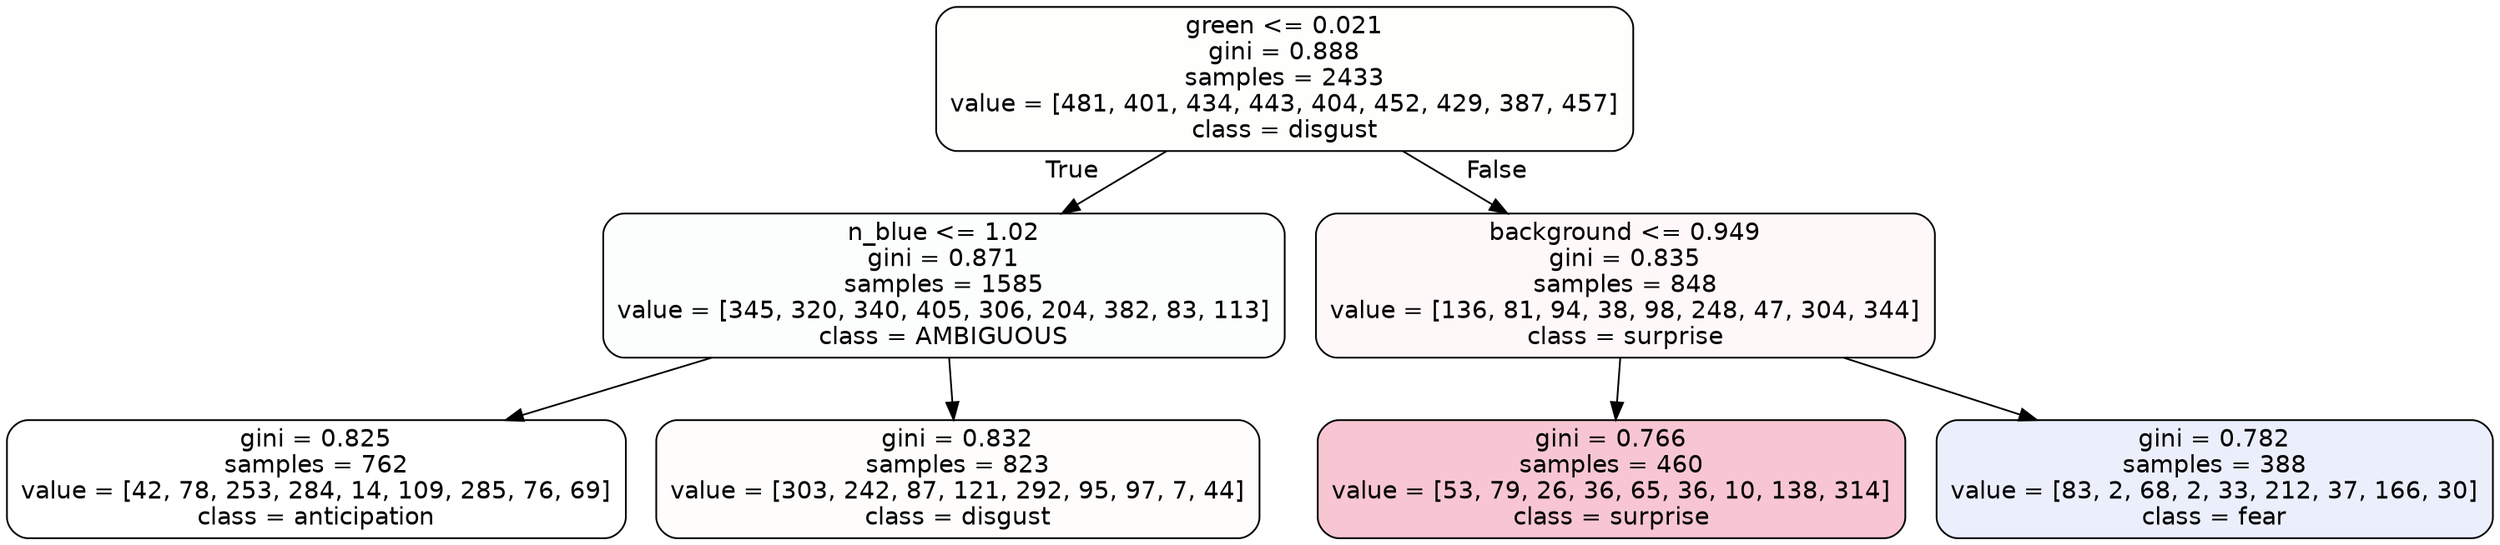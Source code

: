 digraph Tree {
node [shape=box, style="filled, rounded", color="black", fontname=helvetica] ;
edge [fontname=helvetica] ;
0 [label="green <= 0.021\ngini = 0.888\nsamples = 2433\nvalue = [481, 401, 434, 443, 404, 452, 429, 387, 457]\nclass = disgust", fillcolor="#e5813902"] ;
1 [label="n_blue <= 1.02\ngini = 0.871\nsamples = 1585\nvalue = [345, 320, 340, 405, 306, 204, 382, 83, 113]\nclass = AMBIGUOUS", fillcolor="#39e58103"] ;
0 -> 1 [labeldistance=2.5, labelangle=45, headlabel="True"] ;
2 [label="gini = 0.825\nsamples = 762\nvalue = [42, 78, 253, 284, 14, 109, 285, 76, 69]\nclass = anticipation", fillcolor="#8139e500"] ;
1 -> 2 ;
3 [label="gini = 0.832\nsamples = 823\nvalue = [303, 242, 87, 121, 292, 95, 97, 7, 44]\nclass = disgust", fillcolor="#e5813903"] ;
1 -> 3 ;
4 [label="background <= 0.949\ngini = 0.835\nsamples = 848\nvalue = [136, 81, 94, 38, 98, 248, 47, 304, 344]\nclass = surprise", fillcolor="#e5396409"] ;
0 -> 4 [labeldistance=2.5, labelangle=-45, headlabel="False"] ;
5 [label="gini = 0.766\nsamples = 460\nvalue = [53, 79, 26, 36, 65, 36, 10, 138, 314]\nclass = surprise", fillcolor="#e5396449"] ;
4 -> 5 ;
6 [label="gini = 0.782\nsamples = 388\nvalue = [83, 2, 68, 2, 33, 212, 37, 166, 30]\nclass = fear", fillcolor="#3964e519"] ;
4 -> 6 ;
}